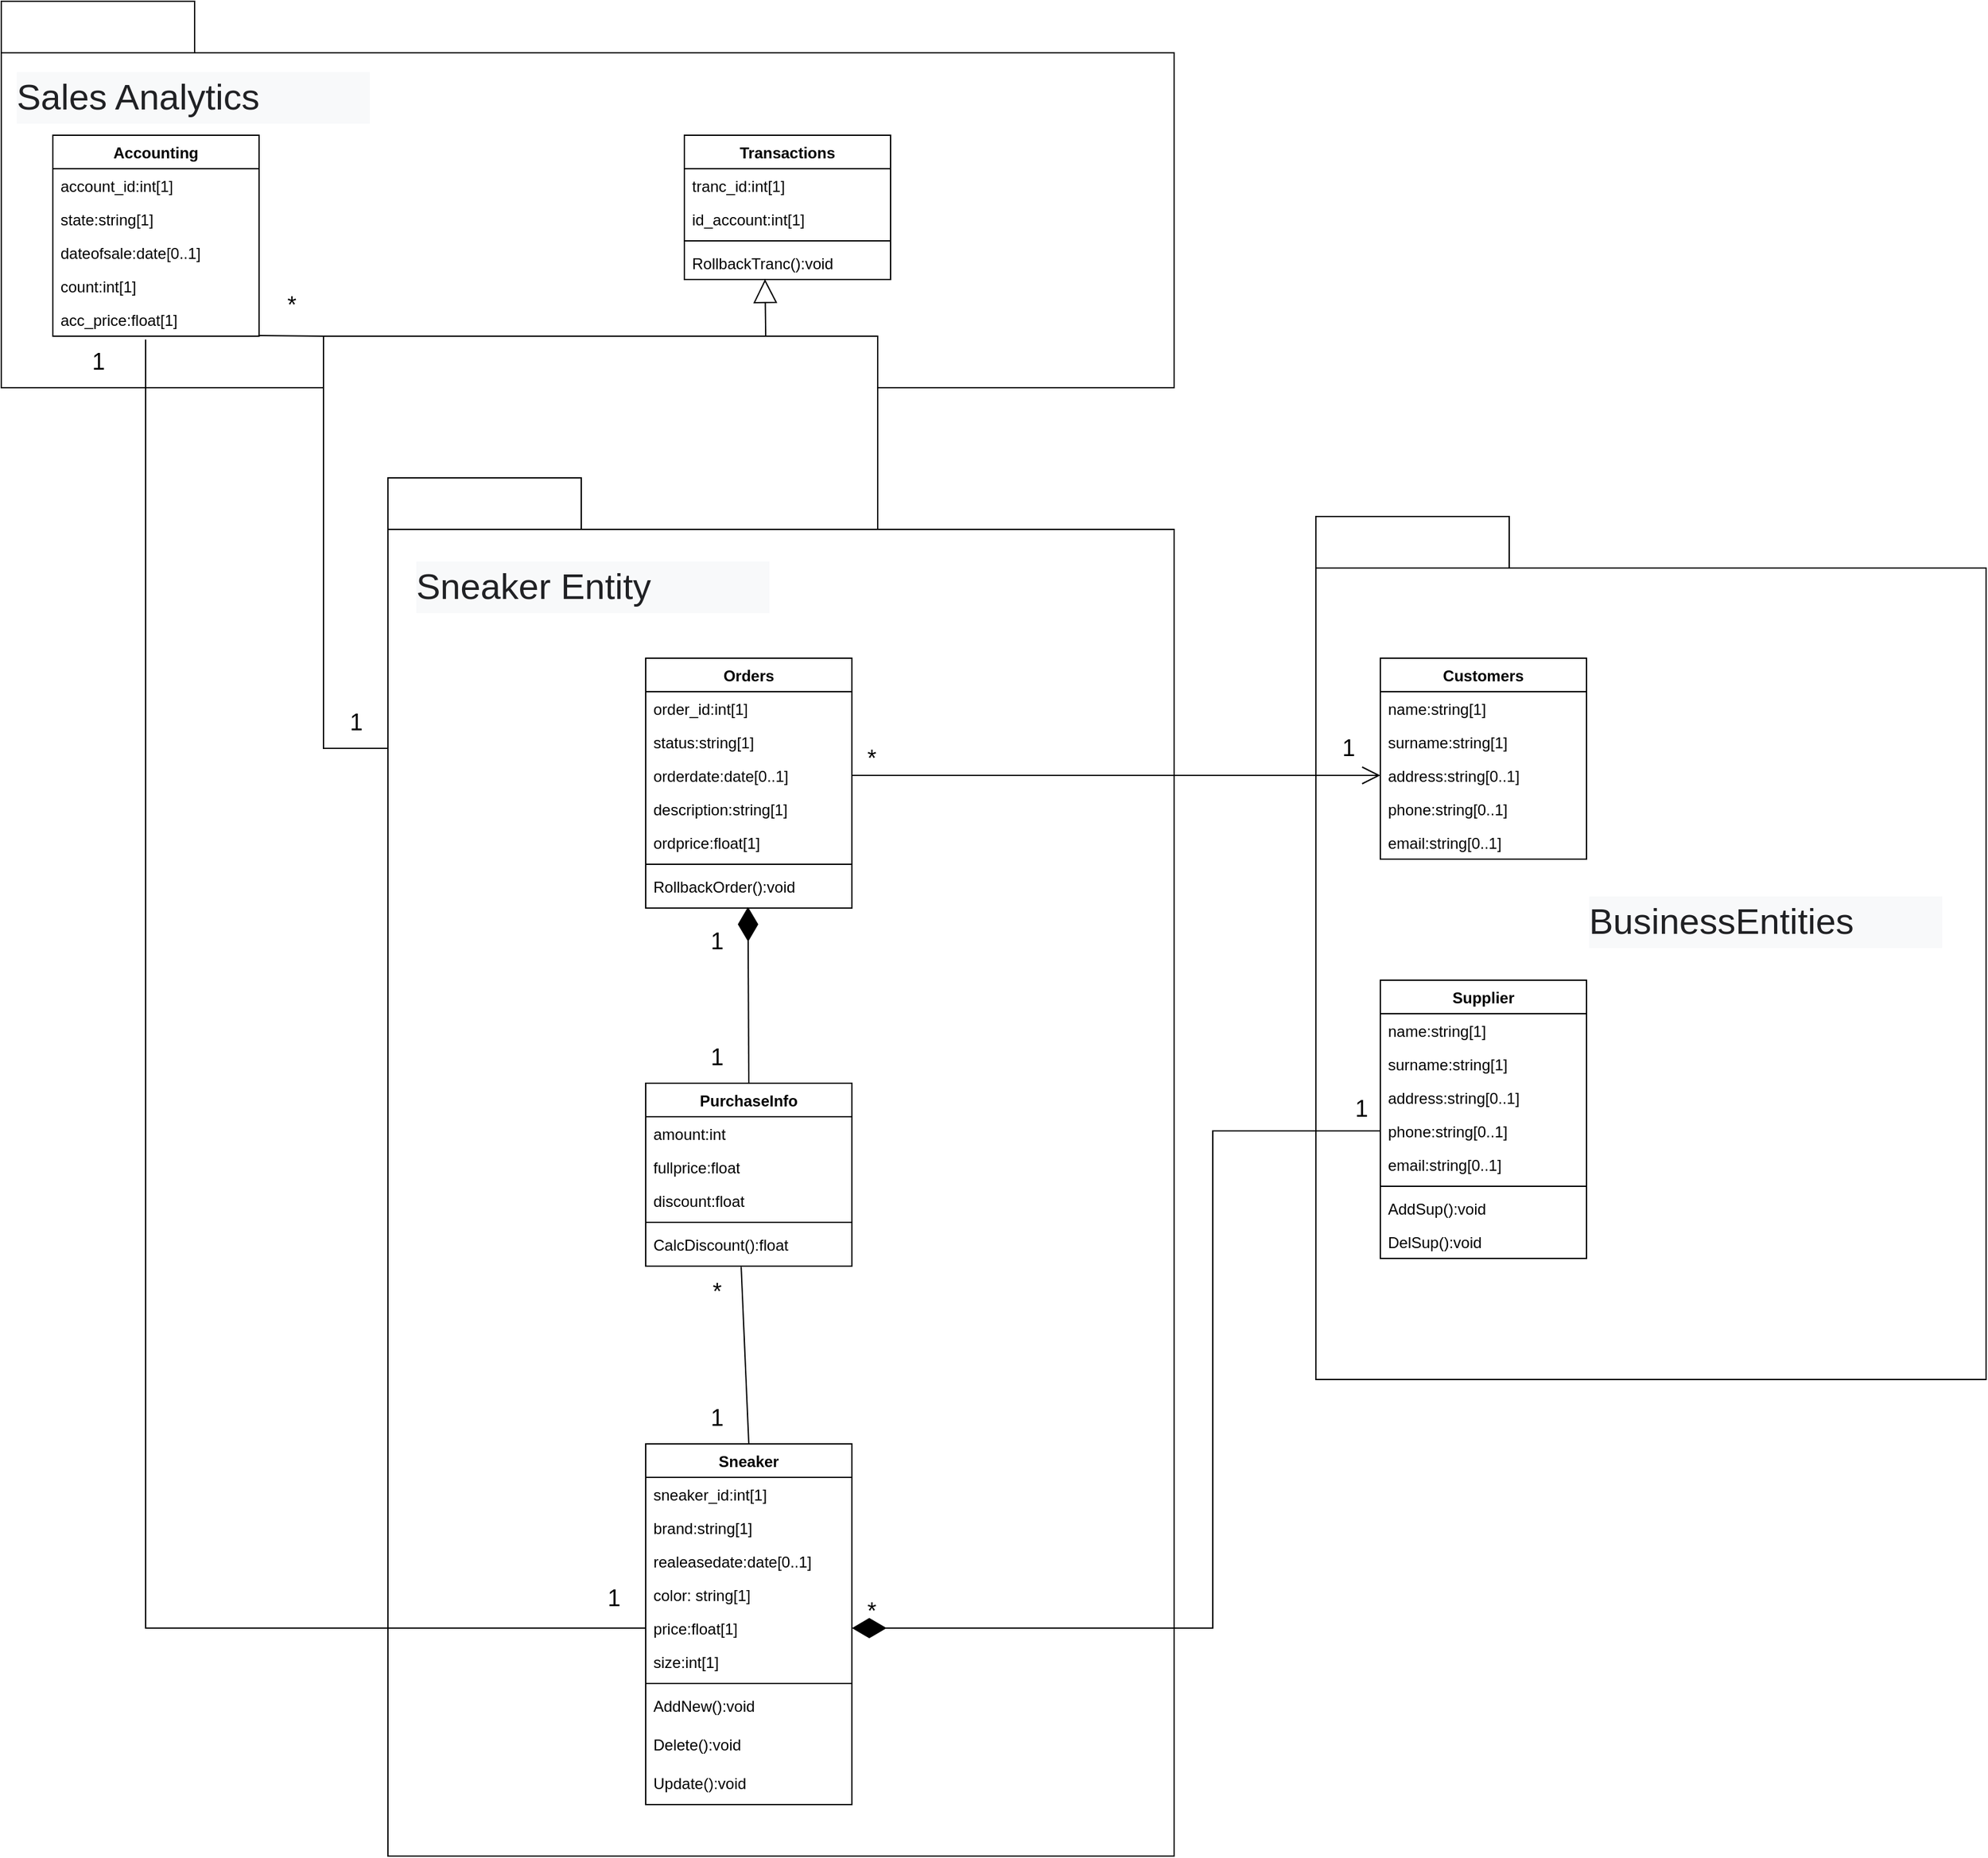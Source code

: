 <mxfile version="22.1.5" type="device">
  <diagram name="Страница — 1" id="rIN2TfvgEyiNB5lprW82">
    <mxGraphModel dx="1648" dy="1023" grid="1" gridSize="10" guides="1" tooltips="1" connect="1" arrows="1" fold="1" page="1" pageScale="1" pageWidth="827" pageHeight="1169" math="0" shadow="0">
      <root>
        <mxCell id="0" />
        <mxCell id="1" parent="0" />
        <mxCell id="utYYcCUCmwdrslkQs2RS-16" value="" style="html=1;whiteSpace=wrap;" vertex="1" parent="1">
          <mxGeometry x="-180" y="600" width="910" height="260" as="geometry" />
        </mxCell>
        <mxCell id="utYYcCUCmwdrslkQs2RS-2" value="Accounting" style="swimlane;fontStyle=1;align=center;verticalAlign=top;childLayout=stackLayout;horizontal=1;startSize=26;horizontalStack=0;resizeParent=1;resizeParentMax=0;resizeLast=0;collapsible=1;marginBottom=0;whiteSpace=wrap;html=1;" vertex="1" parent="1">
          <mxGeometry x="-140" y="664" width="160" height="156" as="geometry">
            <mxRectangle x="-120" y="640" width="110" height="30" as="alternateBounds" />
          </mxGeometry>
        </mxCell>
        <mxCell id="utYYcCUCmwdrslkQs2RS-3" value="account_id:int[1]" style="text;strokeColor=none;fillColor=none;align=left;verticalAlign=top;spacingLeft=4;spacingRight=4;overflow=hidden;rotatable=0;points=[[0,0.5],[1,0.5]];portConstraint=eastwest;whiteSpace=wrap;html=1;" vertex="1" parent="utYYcCUCmwdrslkQs2RS-2">
          <mxGeometry y="26" width="160" height="26" as="geometry" />
        </mxCell>
        <mxCell id="utYYcCUCmwdrslkQs2RS-8" value="state:string[1]" style="text;strokeColor=none;fillColor=none;align=left;verticalAlign=top;spacingLeft=4;spacingRight=4;overflow=hidden;rotatable=0;points=[[0,0.5],[1,0.5]];portConstraint=eastwest;whiteSpace=wrap;html=1;" vertex="1" parent="utYYcCUCmwdrslkQs2RS-2">
          <mxGeometry y="52" width="160" height="26" as="geometry" />
        </mxCell>
        <mxCell id="utYYcCUCmwdrslkQs2RS-5" value="dateofsale:date[0..1]" style="text;strokeColor=none;fillColor=none;align=left;verticalAlign=top;spacingLeft=4;spacingRight=4;overflow=hidden;rotatable=0;points=[[0,0.5],[1,0.5]];portConstraint=eastwest;whiteSpace=wrap;html=1;" vertex="1" parent="utYYcCUCmwdrslkQs2RS-2">
          <mxGeometry y="78" width="160" height="26" as="geometry" />
        </mxCell>
        <mxCell id="utYYcCUCmwdrslkQs2RS-13" value="count:int[1]" style="text;strokeColor=none;fillColor=none;align=left;verticalAlign=top;spacingLeft=4;spacingRight=4;overflow=hidden;rotatable=0;points=[[0,0.5],[1,0.5]];portConstraint=eastwest;whiteSpace=wrap;html=1;" vertex="1" parent="utYYcCUCmwdrslkQs2RS-2">
          <mxGeometry y="104" width="160" height="26" as="geometry" />
        </mxCell>
        <mxCell id="utYYcCUCmwdrslkQs2RS-7" value="acc_price:float[1]" style="text;strokeColor=none;fillColor=none;align=left;verticalAlign=top;spacingLeft=4;spacingRight=4;overflow=hidden;rotatable=0;points=[[0,0.5],[1,0.5]];portConstraint=eastwest;whiteSpace=wrap;html=1;" vertex="1" parent="utYYcCUCmwdrslkQs2RS-2">
          <mxGeometry y="130" width="160" height="26" as="geometry" />
        </mxCell>
        <mxCell id="utYYcCUCmwdrslkQs2RS-9" value="Transactions" style="swimlane;fontStyle=1;align=center;verticalAlign=top;childLayout=stackLayout;horizontal=1;startSize=26;horizontalStack=0;resizeParent=1;resizeParentMax=0;resizeLast=0;collapsible=1;marginBottom=0;whiteSpace=wrap;html=1;" vertex="1" parent="1">
          <mxGeometry x="350" y="664" width="160" height="112" as="geometry" />
        </mxCell>
        <mxCell id="utYYcCUCmwdrslkQs2RS-10" value="tranc_id:int[1]" style="text;strokeColor=none;fillColor=none;align=left;verticalAlign=top;spacingLeft=4;spacingRight=4;overflow=hidden;rotatable=0;points=[[0,0.5],[1,0.5]];portConstraint=eastwest;whiteSpace=wrap;html=1;" vertex="1" parent="utYYcCUCmwdrslkQs2RS-9">
          <mxGeometry y="26" width="160" height="26" as="geometry" />
        </mxCell>
        <mxCell id="utYYcCUCmwdrslkQs2RS-12" value="id_account:int[1]" style="text;strokeColor=none;fillColor=none;align=left;verticalAlign=top;spacingLeft=4;spacingRight=4;overflow=hidden;rotatable=0;points=[[0,0.5],[1,0.5]];portConstraint=eastwest;whiteSpace=wrap;html=1;" vertex="1" parent="utYYcCUCmwdrslkQs2RS-9">
          <mxGeometry y="52" width="160" height="26" as="geometry" />
        </mxCell>
        <mxCell id="utYYcCUCmwdrslkQs2RS-40" value="" style="line;strokeWidth=1;fillColor=none;align=left;verticalAlign=middle;spacingTop=-1;spacingLeft=3;spacingRight=3;rotatable=0;labelPosition=right;points=[];portConstraint=eastwest;strokeColor=inherit;" vertex="1" parent="utYYcCUCmwdrslkQs2RS-9">
          <mxGeometry y="78" width="160" height="8" as="geometry" />
        </mxCell>
        <mxCell id="utYYcCUCmwdrslkQs2RS-41" value="RollbackTranc():void" style="text;strokeColor=none;fillColor=none;align=left;verticalAlign=top;spacingLeft=4;spacingRight=4;overflow=hidden;rotatable=0;points=[[0,0.5],[1,0.5]];portConstraint=eastwest;whiteSpace=wrap;html=1;" vertex="1" parent="utYYcCUCmwdrslkQs2RS-9">
          <mxGeometry y="86" width="160" height="26" as="geometry" />
        </mxCell>
        <mxCell id="utYYcCUCmwdrslkQs2RS-20" value="&lt;pre class=&quot;tw-data-text tw-text-large tw-ta&quot; data-placeholder=&quot;Перевод&quot; id=&quot;tw-target-text&quot; data-ved=&quot;2ahUKEwiorrGtufGCAxWphf0HHfz8BxYQ3ewLegQIBRAQ&quot; dir=&quot;ltr&quot; style=&quot;unicode-bidi: isolate; font-size: 28px; line-height: 36px; background-color: rgb(248, 249, 250); border: none; padding: 2px 0.14em 2px 0px; position: relative; margin: -2px 0px; resize: none; font-family: inherit; overflow: hidden; text-align: left; width: 270px; overflow-wrap: break-word; color: rgb(32, 33, 36); font-style: normal; font-variant-ligatures: normal; font-variant-caps: normal; font-weight: 400; letter-spacing: normal; orphans: 2; text-indent: 0px; text-transform: none; widows: 2; word-spacing: 0px; -webkit-text-stroke-width: 0px; text-decoration-thickness: initial; text-decoration-style: initial; text-decoration-color: initial;&quot;&gt;&lt;span class=&quot;Y2IQFc&quot; lang=&quot;en&quot;&gt;Sales Analytics&lt;/span&gt;&lt;/pre&gt;" style="text;whiteSpace=wrap;html=1;" vertex="1" parent="1">
          <mxGeometry x="-170" y="610" width="260" height="40" as="geometry" />
        </mxCell>
        <mxCell id="utYYcCUCmwdrslkQs2RS-17" value="" style="html=1;whiteSpace=wrap;" vertex="1" parent="1">
          <mxGeometry x="-180" y="560" width="150" height="40" as="geometry" />
        </mxCell>
        <mxCell id="utYYcCUCmwdrslkQs2RS-67" value="" style="html=1;whiteSpace=wrap;" vertex="1" parent="1">
          <mxGeometry x="840" y="1000" width="520" height="630" as="geometry" />
        </mxCell>
        <mxCell id="utYYcCUCmwdrslkQs2RS-68" value="" style="html=1;whiteSpace=wrap;" vertex="1" parent="1">
          <mxGeometry x="840" y="960" width="150" height="40" as="geometry" />
        </mxCell>
        <mxCell id="utYYcCUCmwdrslkQs2RS-69" value="Customers" style="swimlane;fontStyle=1;align=center;verticalAlign=top;childLayout=stackLayout;horizontal=1;startSize=26;horizontalStack=0;resizeParent=1;resizeParentMax=0;resizeLast=0;collapsible=1;marginBottom=0;whiteSpace=wrap;html=1;" vertex="1" parent="1">
          <mxGeometry x="890" y="1070" width="160" height="156" as="geometry" />
        </mxCell>
        <mxCell id="utYYcCUCmwdrslkQs2RS-70" value="name:string[1]" style="text;strokeColor=none;fillColor=none;align=left;verticalAlign=top;spacingLeft=4;spacingRight=4;overflow=hidden;rotatable=0;points=[[0,0.5],[1,0.5]];portConstraint=eastwest;whiteSpace=wrap;html=1;" vertex="1" parent="utYYcCUCmwdrslkQs2RS-69">
          <mxGeometry y="26" width="160" height="26" as="geometry" />
        </mxCell>
        <mxCell id="utYYcCUCmwdrslkQs2RS-77" value="surname:string[1]" style="text;strokeColor=none;fillColor=none;align=left;verticalAlign=top;spacingLeft=4;spacingRight=4;overflow=hidden;rotatable=0;points=[[0,0.5],[1,0.5]];portConstraint=eastwest;whiteSpace=wrap;html=1;" vertex="1" parent="utYYcCUCmwdrslkQs2RS-69">
          <mxGeometry y="52" width="160" height="26" as="geometry" />
        </mxCell>
        <mxCell id="utYYcCUCmwdrslkQs2RS-72" value="address:string[0..1]" style="text;strokeColor=none;fillColor=none;align=left;verticalAlign=top;spacingLeft=4;spacingRight=4;overflow=hidden;rotatable=0;points=[[0,0.5],[1,0.5]];portConstraint=eastwest;whiteSpace=wrap;html=1;" vertex="1" parent="utYYcCUCmwdrslkQs2RS-69">
          <mxGeometry y="78" width="160" height="26" as="geometry" />
        </mxCell>
        <mxCell id="utYYcCUCmwdrslkQs2RS-78" value="phone:string[0..1]" style="text;strokeColor=none;fillColor=none;align=left;verticalAlign=top;spacingLeft=4;spacingRight=4;overflow=hidden;rotatable=0;points=[[0,0.5],[1,0.5]];portConstraint=eastwest;whiteSpace=wrap;html=1;" vertex="1" parent="utYYcCUCmwdrslkQs2RS-69">
          <mxGeometry y="104" width="160" height="26" as="geometry" />
        </mxCell>
        <mxCell id="utYYcCUCmwdrslkQs2RS-79" value="email:string[0..1]" style="text;strokeColor=none;fillColor=none;align=left;verticalAlign=top;spacingLeft=4;spacingRight=4;overflow=hidden;rotatable=0;points=[[0,0.5],[1,0.5]];portConstraint=eastwest;whiteSpace=wrap;html=1;" vertex="1" parent="utYYcCUCmwdrslkQs2RS-69">
          <mxGeometry y="130" width="160" height="26" as="geometry" />
        </mxCell>
        <mxCell id="utYYcCUCmwdrslkQs2RS-80" value="Supplier" style="swimlane;fontStyle=1;align=center;verticalAlign=top;childLayout=stackLayout;horizontal=1;startSize=26;horizontalStack=0;resizeParent=1;resizeParentMax=0;resizeLast=0;collapsible=1;marginBottom=0;whiteSpace=wrap;html=1;" vertex="1" parent="1">
          <mxGeometry x="890" y="1320" width="160" height="216" as="geometry" />
        </mxCell>
        <mxCell id="utYYcCUCmwdrslkQs2RS-81" value="name:string[1]" style="text;strokeColor=none;fillColor=none;align=left;verticalAlign=top;spacingLeft=4;spacingRight=4;overflow=hidden;rotatable=0;points=[[0,0.5],[1,0.5]];portConstraint=eastwest;whiteSpace=wrap;html=1;" vertex="1" parent="utYYcCUCmwdrslkQs2RS-80">
          <mxGeometry y="26" width="160" height="26" as="geometry" />
        </mxCell>
        <mxCell id="utYYcCUCmwdrslkQs2RS-82" value="surname:string[1]" style="text;strokeColor=none;fillColor=none;align=left;verticalAlign=top;spacingLeft=4;spacingRight=4;overflow=hidden;rotatable=0;points=[[0,0.5],[1,0.5]];portConstraint=eastwest;whiteSpace=wrap;html=1;" vertex="1" parent="utYYcCUCmwdrslkQs2RS-80">
          <mxGeometry y="52" width="160" height="26" as="geometry" />
        </mxCell>
        <mxCell id="utYYcCUCmwdrslkQs2RS-83" value="address:string[0..1]" style="text;strokeColor=none;fillColor=none;align=left;verticalAlign=top;spacingLeft=4;spacingRight=4;overflow=hidden;rotatable=0;points=[[0,0.5],[1,0.5]];portConstraint=eastwest;whiteSpace=wrap;html=1;" vertex="1" parent="utYYcCUCmwdrslkQs2RS-80">
          <mxGeometry y="78" width="160" height="26" as="geometry" />
        </mxCell>
        <mxCell id="utYYcCUCmwdrslkQs2RS-84" value="phone:string[0..1]" style="text;strokeColor=none;fillColor=none;align=left;verticalAlign=top;spacingLeft=4;spacingRight=4;overflow=hidden;rotatable=0;points=[[0,0.5],[1,0.5]];portConstraint=eastwest;whiteSpace=wrap;html=1;" vertex="1" parent="utYYcCUCmwdrslkQs2RS-80">
          <mxGeometry y="104" width="160" height="26" as="geometry" />
        </mxCell>
        <mxCell id="utYYcCUCmwdrslkQs2RS-85" value="email:string[0..1]" style="text;strokeColor=none;fillColor=none;align=left;verticalAlign=top;spacingLeft=4;spacingRight=4;overflow=hidden;rotatable=0;points=[[0,0.5],[1,0.5]];portConstraint=eastwest;whiteSpace=wrap;html=1;" vertex="1" parent="utYYcCUCmwdrslkQs2RS-80">
          <mxGeometry y="130" width="160" height="26" as="geometry" />
        </mxCell>
        <mxCell id="utYYcCUCmwdrslkQs2RS-86" value="" style="line;strokeWidth=1;fillColor=none;align=left;verticalAlign=middle;spacingTop=-1;spacingLeft=3;spacingRight=3;rotatable=0;labelPosition=right;points=[];portConstraint=eastwest;strokeColor=inherit;" vertex="1" parent="utYYcCUCmwdrslkQs2RS-80">
          <mxGeometry y="156" width="160" height="8" as="geometry" />
        </mxCell>
        <mxCell id="utYYcCUCmwdrslkQs2RS-87" value="AddSup():void" style="text;strokeColor=none;fillColor=none;align=left;verticalAlign=top;spacingLeft=4;spacingRight=4;overflow=hidden;rotatable=0;points=[[0,0.5],[1,0.5]];portConstraint=eastwest;whiteSpace=wrap;html=1;" vertex="1" parent="utYYcCUCmwdrslkQs2RS-80">
          <mxGeometry y="164" width="160" height="26" as="geometry" />
        </mxCell>
        <mxCell id="utYYcCUCmwdrslkQs2RS-88" value="DelSup():void" style="text;strokeColor=none;fillColor=none;align=left;verticalAlign=top;spacingLeft=4;spacingRight=4;overflow=hidden;rotatable=0;points=[[0,0.5],[1,0.5]];portConstraint=eastwest;whiteSpace=wrap;html=1;" vertex="1" parent="utYYcCUCmwdrslkQs2RS-80">
          <mxGeometry y="190" width="160" height="26" as="geometry" />
        </mxCell>
        <mxCell id="utYYcCUCmwdrslkQs2RS-90" value="&lt;pre class=&quot;tw-data-text tw-text-large tw-ta&quot; data-placeholder=&quot;Перевод&quot; id=&quot;tw-target-text&quot; data-ved=&quot;2ahUKEwiorrGtufGCAxWphf0HHfz8BxYQ3ewLegQIBRAQ&quot; dir=&quot;ltr&quot; style=&quot;unicode-bidi: isolate; font-size: 28px; line-height: 36px; background-color: rgb(248, 249, 250); border: none; padding: 2px 0.14em 2px 0px; position: relative; margin: -2px 0px; resize: none; font-family: inherit; overflow: hidden; text-align: left; width: 270px; overflow-wrap: break-word; color: rgb(32, 33, 36); font-style: normal; font-variant-ligatures: normal; font-variant-caps: normal; font-weight: 400; letter-spacing: normal; orphans: 2; text-indent: 0px; text-transform: none; widows: 2; word-spacing: 0px; -webkit-text-stroke-width: 0px; text-decoration-thickness: initial; text-decoration-style: initial; text-decoration-color: initial;&quot;&gt;BusinessEntities&lt;br&gt;&lt;/pre&gt;" style="text;whiteSpace=wrap;html=1;" vertex="1" parent="1">
          <mxGeometry x="1050" y="1250" width="220" height="40" as="geometry" />
        </mxCell>
        <mxCell id="utYYcCUCmwdrslkQs2RS-92" value="" style="endArrow=block;endSize=16;endFill=0;html=1;rounded=0;entryX=0.391;entryY=0.99;entryDx=0;entryDy=0;entryPerimeter=0;exitX=0.798;exitY=0.005;exitDx=0;exitDy=0;exitPerimeter=0;" edge="1" parent="1" source="utYYcCUCmwdrslkQs2RS-91" target="utYYcCUCmwdrslkQs2RS-41">
          <mxGeometry width="160" relative="1" as="geometry">
            <mxPoint x="105" y="890" as="sourcePoint" />
            <mxPoint x="205" y="890" as="targetPoint" />
          </mxGeometry>
        </mxCell>
        <mxCell id="utYYcCUCmwdrslkQs2RS-91" value="" style="html=1;whiteSpace=wrap;" vertex="1" parent="1">
          <mxGeometry x="70" y="820" width="430" height="320" as="geometry" />
        </mxCell>
        <mxCell id="utYYcCUCmwdrslkQs2RS-18" value="" style="html=1;whiteSpace=wrap;" vertex="1" parent="1">
          <mxGeometry x="120" y="970" width="610" height="1030" as="geometry" />
        </mxCell>
        <mxCell id="utYYcCUCmwdrslkQs2RS-21" value="&lt;pre class=&quot;tw-data-text tw-text-large tw-ta&quot; data-placeholder=&quot;Перевод&quot; id=&quot;tw-target-text&quot; data-ved=&quot;2ahUKEwiorrGtufGCAxWphf0HHfz8BxYQ3ewLegQIBRAQ&quot; dir=&quot;ltr&quot; style=&quot;unicode-bidi: isolate; font-size: 28px; line-height: 36px; background-color: rgb(248, 249, 250); border: none; padding: 2px 0.14em 2px 0px; position: relative; margin: -2px 0px; resize: none; font-family: inherit; overflow: hidden; text-align: left; width: 270px; overflow-wrap: break-word; color: rgb(32, 33, 36); font-style: normal; font-variant-ligatures: normal; font-variant-caps: normal; font-weight: 400; letter-spacing: normal; orphans: 2; text-indent: 0px; text-transform: none; widows: 2; word-spacing: 0px; -webkit-text-stroke-width: 0px; text-decoration-thickness: initial; text-decoration-style: initial; text-decoration-color: initial;&quot;&gt;Sneaker Entity&lt;/pre&gt;" style="text;whiteSpace=wrap;html=1;" vertex="1" parent="1">
          <mxGeometry x="140" y="990" width="260" height="40" as="geometry" />
        </mxCell>
        <mxCell id="utYYcCUCmwdrslkQs2RS-22" value="Orders" style="swimlane;fontStyle=1;align=center;verticalAlign=top;childLayout=stackLayout;horizontal=1;startSize=26;horizontalStack=0;resizeParent=1;resizeParentMax=0;resizeLast=0;collapsible=1;marginBottom=0;whiteSpace=wrap;html=1;" vertex="1" parent="1">
          <mxGeometry x="320" y="1070" width="160" height="194" as="geometry">
            <mxRectangle x="-120" y="640" width="110" height="30" as="alternateBounds" />
          </mxGeometry>
        </mxCell>
        <mxCell id="utYYcCUCmwdrslkQs2RS-23" value="order_id:int[1]" style="text;strokeColor=none;fillColor=none;align=left;verticalAlign=top;spacingLeft=4;spacingRight=4;overflow=hidden;rotatable=0;points=[[0,0.5],[1,0.5]];portConstraint=eastwest;whiteSpace=wrap;html=1;" vertex="1" parent="utYYcCUCmwdrslkQs2RS-22">
          <mxGeometry y="26" width="160" height="26" as="geometry" />
        </mxCell>
        <mxCell id="utYYcCUCmwdrslkQs2RS-24" value="status:string[1]" style="text;strokeColor=none;fillColor=none;align=left;verticalAlign=top;spacingLeft=4;spacingRight=4;overflow=hidden;rotatable=0;points=[[0,0.5],[1,0.5]];portConstraint=eastwest;whiteSpace=wrap;html=1;" vertex="1" parent="utYYcCUCmwdrslkQs2RS-22">
          <mxGeometry y="52" width="160" height="26" as="geometry" />
        </mxCell>
        <mxCell id="utYYcCUCmwdrslkQs2RS-25" value="orderdate:date[0..1]" style="text;strokeColor=none;fillColor=none;align=left;verticalAlign=top;spacingLeft=4;spacingRight=4;overflow=hidden;rotatable=0;points=[[0,0.5],[1,0.5]];portConstraint=eastwest;whiteSpace=wrap;html=1;" vertex="1" parent="utYYcCUCmwdrslkQs2RS-22">
          <mxGeometry y="78" width="160" height="26" as="geometry" />
        </mxCell>
        <mxCell id="utYYcCUCmwdrslkQs2RS-26" value="description:string[1]" style="text;strokeColor=none;fillColor=none;align=left;verticalAlign=top;spacingLeft=4;spacingRight=4;overflow=hidden;rotatable=0;points=[[0,0.5],[1,0.5]];portConstraint=eastwest;whiteSpace=wrap;html=1;" vertex="1" parent="utYYcCUCmwdrslkQs2RS-22">
          <mxGeometry y="104" width="160" height="26" as="geometry" />
        </mxCell>
        <mxCell id="utYYcCUCmwdrslkQs2RS-27" value="ordprice:float[1]" style="text;strokeColor=none;fillColor=none;align=left;verticalAlign=top;spacingLeft=4;spacingRight=4;overflow=hidden;rotatable=0;points=[[0,0.5],[1,0.5]];portConstraint=eastwest;whiteSpace=wrap;html=1;" vertex="1" parent="utYYcCUCmwdrslkQs2RS-22">
          <mxGeometry y="130" width="160" height="26" as="geometry" />
        </mxCell>
        <mxCell id="utYYcCUCmwdrslkQs2RS-37" value="" style="line;strokeWidth=1;fillColor=none;align=left;verticalAlign=middle;spacingTop=-1;spacingLeft=3;spacingRight=3;rotatable=0;labelPosition=right;points=[];portConstraint=eastwest;strokeColor=inherit;" vertex="1" parent="utYYcCUCmwdrslkQs2RS-22">
          <mxGeometry y="156" width="160" height="8" as="geometry" />
        </mxCell>
        <mxCell id="utYYcCUCmwdrslkQs2RS-38" value="RollbackOrder():void" style="text;strokeColor=none;fillColor=none;align=left;verticalAlign=top;spacingLeft=4;spacingRight=4;overflow=hidden;rotatable=0;points=[[0,0.5],[1,0.5]];portConstraint=eastwest;whiteSpace=wrap;html=1;" vertex="1" parent="utYYcCUCmwdrslkQs2RS-22">
          <mxGeometry y="164" width="160" height="30" as="geometry" />
        </mxCell>
        <mxCell id="utYYcCUCmwdrslkQs2RS-42" value="Sneaker" style="swimlane;fontStyle=1;align=center;verticalAlign=top;childLayout=stackLayout;horizontal=1;startSize=26;horizontalStack=0;resizeParent=1;resizeParentMax=0;resizeLast=0;collapsible=1;marginBottom=0;whiteSpace=wrap;html=1;" vertex="1" parent="1">
          <mxGeometry x="320" y="1680" width="160" height="280" as="geometry">
            <mxRectangle x="-120" y="640" width="110" height="30" as="alternateBounds" />
          </mxGeometry>
        </mxCell>
        <mxCell id="utYYcCUCmwdrslkQs2RS-43" value="sneaker_id:int[1]" style="text;strokeColor=none;fillColor=none;align=left;verticalAlign=top;spacingLeft=4;spacingRight=4;overflow=hidden;rotatable=0;points=[[0,0.5],[1,0.5]];portConstraint=eastwest;whiteSpace=wrap;html=1;" vertex="1" parent="utYYcCUCmwdrslkQs2RS-42">
          <mxGeometry y="26" width="160" height="26" as="geometry" />
        </mxCell>
        <mxCell id="utYYcCUCmwdrslkQs2RS-44" value="brand:string[1]" style="text;strokeColor=none;fillColor=none;align=left;verticalAlign=top;spacingLeft=4;spacingRight=4;overflow=hidden;rotatable=0;points=[[0,0.5],[1,0.5]];portConstraint=eastwest;whiteSpace=wrap;html=1;" vertex="1" parent="utYYcCUCmwdrslkQs2RS-42">
          <mxGeometry y="52" width="160" height="26" as="geometry" />
        </mxCell>
        <mxCell id="utYYcCUCmwdrslkQs2RS-45" value="realeasedate:date[0..1]" style="text;strokeColor=none;fillColor=none;align=left;verticalAlign=top;spacingLeft=4;spacingRight=4;overflow=hidden;rotatable=0;points=[[0,0.5],[1,0.5]];portConstraint=eastwest;whiteSpace=wrap;html=1;" vertex="1" parent="utYYcCUCmwdrslkQs2RS-42">
          <mxGeometry y="78" width="160" height="26" as="geometry" />
        </mxCell>
        <mxCell id="utYYcCUCmwdrslkQs2RS-46" value="color: string[1]" style="text;strokeColor=none;fillColor=none;align=left;verticalAlign=top;spacingLeft=4;spacingRight=4;overflow=hidden;rotatable=0;points=[[0,0.5],[1,0.5]];portConstraint=eastwest;whiteSpace=wrap;html=1;" vertex="1" parent="utYYcCUCmwdrslkQs2RS-42">
          <mxGeometry y="104" width="160" height="26" as="geometry" />
        </mxCell>
        <mxCell id="utYYcCUCmwdrslkQs2RS-47" value="price:float[1]" style="text;strokeColor=none;fillColor=none;align=left;verticalAlign=top;spacingLeft=4;spacingRight=4;overflow=hidden;rotatable=0;points=[[0,0.5],[1,0.5]];portConstraint=eastwest;whiteSpace=wrap;html=1;" vertex="1" parent="utYYcCUCmwdrslkQs2RS-42">
          <mxGeometry y="130" width="160" height="26" as="geometry" />
        </mxCell>
        <mxCell id="utYYcCUCmwdrslkQs2RS-54" value="size:int[1]" style="text;strokeColor=none;fillColor=none;align=left;verticalAlign=top;spacingLeft=4;spacingRight=4;overflow=hidden;rotatable=0;points=[[0,0.5],[1,0.5]];portConstraint=eastwest;whiteSpace=wrap;html=1;" vertex="1" parent="utYYcCUCmwdrslkQs2RS-42">
          <mxGeometry y="156" width="160" height="26" as="geometry" />
        </mxCell>
        <mxCell id="utYYcCUCmwdrslkQs2RS-48" value="" style="line;strokeWidth=1;fillColor=none;align=left;verticalAlign=middle;spacingTop=-1;spacingLeft=3;spacingRight=3;rotatable=0;labelPosition=right;points=[];portConstraint=eastwest;strokeColor=inherit;" vertex="1" parent="utYYcCUCmwdrslkQs2RS-42">
          <mxGeometry y="182" width="160" height="8" as="geometry" />
        </mxCell>
        <mxCell id="utYYcCUCmwdrslkQs2RS-49" value="AddNew():void" style="text;strokeColor=none;fillColor=none;align=left;verticalAlign=top;spacingLeft=4;spacingRight=4;overflow=hidden;rotatable=0;points=[[0,0.5],[1,0.5]];portConstraint=eastwest;whiteSpace=wrap;html=1;" vertex="1" parent="utYYcCUCmwdrslkQs2RS-42">
          <mxGeometry y="190" width="160" height="30" as="geometry" />
        </mxCell>
        <mxCell id="utYYcCUCmwdrslkQs2RS-50" value="Delete():void" style="text;strokeColor=none;fillColor=none;align=left;verticalAlign=top;spacingLeft=4;spacingRight=4;overflow=hidden;rotatable=0;points=[[0,0.5],[1,0.5]];portConstraint=eastwest;whiteSpace=wrap;html=1;" vertex="1" parent="utYYcCUCmwdrslkQs2RS-42">
          <mxGeometry y="220" width="160" height="30" as="geometry" />
        </mxCell>
        <mxCell id="utYYcCUCmwdrslkQs2RS-51" value="Update():void" style="text;strokeColor=none;fillColor=none;align=left;verticalAlign=top;spacingLeft=4;spacingRight=4;overflow=hidden;rotatable=0;points=[[0,0.5],[1,0.5]];portConstraint=eastwest;whiteSpace=wrap;html=1;" vertex="1" parent="utYYcCUCmwdrslkQs2RS-42">
          <mxGeometry y="250" width="160" height="30" as="geometry" />
        </mxCell>
        <mxCell id="utYYcCUCmwdrslkQs2RS-55" value="PurchaseInfo" style="swimlane;fontStyle=1;align=center;verticalAlign=top;childLayout=stackLayout;horizontal=1;startSize=26;horizontalStack=0;resizeParent=1;resizeParentMax=0;resizeLast=0;collapsible=1;marginBottom=0;whiteSpace=wrap;html=1;" vertex="1" parent="1">
          <mxGeometry x="320" y="1400" width="160" height="142" as="geometry">
            <mxRectangle x="-120" y="640" width="110" height="30" as="alternateBounds" />
          </mxGeometry>
        </mxCell>
        <mxCell id="utYYcCUCmwdrslkQs2RS-56" value="amount:int" style="text;strokeColor=none;fillColor=none;align=left;verticalAlign=top;spacingLeft=4;spacingRight=4;overflow=hidden;rotatable=0;points=[[0,0.5],[1,0.5]];portConstraint=eastwest;whiteSpace=wrap;html=1;" vertex="1" parent="utYYcCUCmwdrslkQs2RS-55">
          <mxGeometry y="26" width="160" height="26" as="geometry" />
        </mxCell>
        <mxCell id="utYYcCUCmwdrslkQs2RS-57" value="fullprice:float" style="text;strokeColor=none;fillColor=none;align=left;verticalAlign=top;spacingLeft=4;spacingRight=4;overflow=hidden;rotatable=0;points=[[0,0.5],[1,0.5]];portConstraint=eastwest;whiteSpace=wrap;html=1;" vertex="1" parent="utYYcCUCmwdrslkQs2RS-55">
          <mxGeometry y="52" width="160" height="26" as="geometry" />
        </mxCell>
        <mxCell id="utYYcCUCmwdrslkQs2RS-66" value="discount:float" style="text;strokeColor=none;fillColor=none;align=left;verticalAlign=top;spacingLeft=4;spacingRight=4;overflow=hidden;rotatable=0;points=[[0,0.5],[1,0.5]];portConstraint=eastwest;whiteSpace=wrap;html=1;" vertex="1" parent="utYYcCUCmwdrslkQs2RS-55">
          <mxGeometry y="78" width="160" height="26" as="geometry" />
        </mxCell>
        <mxCell id="utYYcCUCmwdrslkQs2RS-62" value="" style="line;strokeWidth=1;fillColor=none;align=left;verticalAlign=middle;spacingTop=-1;spacingLeft=3;spacingRight=3;rotatable=0;labelPosition=right;points=[];portConstraint=eastwest;strokeColor=inherit;" vertex="1" parent="utYYcCUCmwdrslkQs2RS-55">
          <mxGeometry y="104" width="160" height="8" as="geometry" />
        </mxCell>
        <mxCell id="utYYcCUCmwdrslkQs2RS-65" value="CalcDiscount():float" style="text;strokeColor=none;fillColor=none;align=left;verticalAlign=top;spacingLeft=4;spacingRight=4;overflow=hidden;rotatable=0;points=[[0,0.5],[1,0.5]];portConstraint=eastwest;whiteSpace=wrap;html=1;" vertex="1" parent="utYYcCUCmwdrslkQs2RS-55">
          <mxGeometry y="112" width="160" height="30" as="geometry" />
        </mxCell>
        <mxCell id="utYYcCUCmwdrslkQs2RS-19" value="" style="html=1;whiteSpace=wrap;" vertex="1" parent="1">
          <mxGeometry x="120" y="930" width="150" height="40" as="geometry" />
        </mxCell>
        <mxCell id="utYYcCUCmwdrslkQs2RS-94" value="" style="endArrow=diamondThin;endFill=1;endSize=24;html=1;rounded=0;exitX=0.5;exitY=0;exitDx=0;exitDy=0;entryX=0.496;entryY=0.972;entryDx=0;entryDy=0;entryPerimeter=0;" edge="1" parent="1" source="utYYcCUCmwdrslkQs2RS-55" target="utYYcCUCmwdrslkQs2RS-38">
          <mxGeometry width="160" relative="1" as="geometry">
            <mxPoint x="640" y="760" as="sourcePoint" />
            <mxPoint x="680" y="660" as="targetPoint" />
          </mxGeometry>
        </mxCell>
        <mxCell id="utYYcCUCmwdrslkQs2RS-95" value="&lt;font style=&quot;font-size: 18px;&quot;&gt;1&lt;/font&gt;" style="text;html=1;align=center;verticalAlign=middle;resizable=0;points=[];autosize=1;strokeColor=none;fillColor=none;" vertex="1" parent="1">
          <mxGeometry x="80" y="1100" width="30" height="40" as="geometry" />
        </mxCell>
        <mxCell id="utYYcCUCmwdrslkQs2RS-97" value="" style="endArrow=none;html=1;rounded=0;exitX=0.996;exitY=0.98;exitDx=0;exitDy=0;exitPerimeter=0;entryX=0;entryY=0;entryDx=0;entryDy=0;" edge="1" parent="1" source="utYYcCUCmwdrslkQs2RS-7" target="utYYcCUCmwdrslkQs2RS-91">
          <mxGeometry width="50" height="50" relative="1" as="geometry">
            <mxPoint x="680" y="830" as="sourcePoint" />
            <mxPoint x="730" y="780" as="targetPoint" />
          </mxGeometry>
        </mxCell>
        <mxCell id="utYYcCUCmwdrslkQs2RS-98" value="" style="endArrow=none;html=1;rounded=0;entryX=0.45;entryY=1.101;entryDx=0;entryDy=0;entryPerimeter=0;exitX=0;exitY=0.5;exitDx=0;exitDy=0;edgeStyle=elbowEdgeStyle;elbow=vertical;" edge="1" parent="1" source="utYYcCUCmwdrslkQs2RS-47" target="utYYcCUCmwdrslkQs2RS-7">
          <mxGeometry width="50" height="50" relative="1" as="geometry">
            <mxPoint x="-50" y="1680" as="sourcePoint" />
            <mxPoint x="730" y="780" as="targetPoint" />
            <Array as="points">
              <mxPoint x="130" y="1823" />
            </Array>
          </mxGeometry>
        </mxCell>
        <mxCell id="utYYcCUCmwdrslkQs2RS-99" value="&lt;font style=&quot;font-size: 18px;&quot;&gt;1&lt;/font&gt;" style="text;html=1;align=center;verticalAlign=middle;resizable=0;points=[];autosize=1;strokeColor=none;fillColor=none;" vertex="1" parent="1">
          <mxGeometry x="-120" y="820" width="30" height="40" as="geometry" />
        </mxCell>
        <mxCell id="utYYcCUCmwdrslkQs2RS-100" value="&lt;font style=&quot;font-size: 18px;&quot;&gt;1&lt;/font&gt;" style="text;html=1;align=center;verticalAlign=middle;resizable=0;points=[];autosize=1;strokeColor=none;fillColor=none;" vertex="1" parent="1">
          <mxGeometry x="360" y="1270" width="30" height="40" as="geometry" />
        </mxCell>
        <mxCell id="utYYcCUCmwdrslkQs2RS-101" value="&lt;font style=&quot;font-size: 18px;&quot;&gt;1&lt;/font&gt;" style="text;html=1;align=center;verticalAlign=middle;resizable=0;points=[];autosize=1;strokeColor=none;fillColor=none;" vertex="1" parent="1">
          <mxGeometry x="360" y="1360" width="30" height="40" as="geometry" />
        </mxCell>
        <mxCell id="utYYcCUCmwdrslkQs2RS-102" value="" style="endArrow=none;html=1;rounded=0;entryX=0.463;entryY=1.021;entryDx=0;entryDy=0;entryPerimeter=0;exitX=0.5;exitY=0;exitDx=0;exitDy=0;" edge="1" parent="1" source="utYYcCUCmwdrslkQs2RS-42" target="utYYcCUCmwdrslkQs2RS-65">
          <mxGeometry width="50" height="50" relative="1" as="geometry">
            <mxPoint x="760" y="760" as="sourcePoint" />
            <mxPoint x="790" y="680" as="targetPoint" />
          </mxGeometry>
        </mxCell>
        <mxCell id="utYYcCUCmwdrslkQs2RS-103" value="&lt;font style=&quot;font-size: 18px;&quot;&gt;1&lt;/font&gt;" style="text;html=1;align=center;verticalAlign=middle;resizable=0;points=[];autosize=1;strokeColor=none;fillColor=none;" vertex="1" parent="1">
          <mxGeometry x="360" y="1640" width="30" height="40" as="geometry" />
        </mxCell>
        <mxCell id="utYYcCUCmwdrslkQs2RS-104" value="&lt;font style=&quot;font-size: 18px;&quot;&gt;*&lt;/font&gt;" style="text;html=1;align=center;verticalAlign=middle;resizable=0;points=[];autosize=1;strokeColor=none;fillColor=none;" vertex="1" parent="1">
          <mxGeometry x="360" y="1542" width="30" height="40" as="geometry" />
        </mxCell>
        <mxCell id="utYYcCUCmwdrslkQs2RS-106" value="" style="endArrow=diamondThin;endFill=1;endSize=24;html=1;rounded=0;edgeStyle=elbowEdgeStyle;entryX=1;entryY=0.5;entryDx=0;entryDy=0;exitX=0;exitY=0.5;exitDx=0;exitDy=0;" edge="1" parent="1" source="utYYcCUCmwdrslkQs2RS-84" target="utYYcCUCmwdrslkQs2RS-47">
          <mxGeometry width="160" relative="1" as="geometry">
            <mxPoint x="800" y="1440" as="sourcePoint" />
            <mxPoint x="510" y="1840" as="targetPoint" />
            <Array as="points">
              <mxPoint x="760" y="1640" />
            </Array>
          </mxGeometry>
        </mxCell>
        <mxCell id="utYYcCUCmwdrslkQs2RS-107" value="&lt;font style=&quot;font-size: 18px;&quot;&gt;*&lt;/font&gt;" style="text;html=1;align=center;verticalAlign=middle;resizable=0;points=[];autosize=1;strokeColor=none;fillColor=none;" vertex="1" parent="1">
          <mxGeometry x="480" y="1790" width="30" height="40" as="geometry" />
        </mxCell>
        <mxCell id="utYYcCUCmwdrslkQs2RS-108" value="&lt;font style=&quot;font-size: 18px;&quot;&gt;1&lt;/font&gt;" style="text;html=1;align=center;verticalAlign=middle;resizable=0;points=[];autosize=1;strokeColor=none;fillColor=none;" vertex="1" parent="1">
          <mxGeometry x="860" y="1400" width="30" height="40" as="geometry" />
        </mxCell>
        <mxCell id="utYYcCUCmwdrslkQs2RS-109" value="&lt;font style=&quot;font-size: 18px;&quot;&gt;*&lt;/font&gt;" style="text;html=1;align=center;verticalAlign=middle;resizable=0;points=[];autosize=1;strokeColor=none;fillColor=none;" vertex="1" parent="1">
          <mxGeometry x="30" y="776" width="30" height="40" as="geometry" />
        </mxCell>
        <mxCell id="utYYcCUCmwdrslkQs2RS-110" value="" style="endArrow=open;endFill=1;endSize=12;html=1;rounded=0;exitX=1;exitY=0.5;exitDx=0;exitDy=0;entryX=0;entryY=0.5;entryDx=0;entryDy=0;" edge="1" parent="1" source="utYYcCUCmwdrslkQs2RS-25" target="utYYcCUCmwdrslkQs2RS-72">
          <mxGeometry width="160" relative="1" as="geometry">
            <mxPoint x="560" y="1170" as="sourcePoint" />
            <mxPoint x="720" y="1170" as="targetPoint" />
          </mxGeometry>
        </mxCell>
        <mxCell id="utYYcCUCmwdrslkQs2RS-111" value="&lt;font style=&quot;font-size: 18px;&quot;&gt;1&lt;/font&gt;" style="text;html=1;align=center;verticalAlign=middle;resizable=0;points=[];autosize=1;strokeColor=none;fillColor=none;" vertex="1" parent="1">
          <mxGeometry x="850" y="1120" width="30" height="40" as="geometry" />
        </mxCell>
        <mxCell id="utYYcCUCmwdrslkQs2RS-112" value="&lt;font style=&quot;font-size: 18px;&quot;&gt;*&lt;/font&gt;" style="text;html=1;align=center;verticalAlign=middle;resizable=0;points=[];autosize=1;strokeColor=none;fillColor=none;" vertex="1" parent="1">
          <mxGeometry x="480" y="1128" width="30" height="40" as="geometry" />
        </mxCell>
        <mxCell id="utYYcCUCmwdrslkQs2RS-113" value="&lt;font style=&quot;font-size: 18px;&quot;&gt;1&lt;/font&gt;" style="text;html=1;align=center;verticalAlign=middle;resizable=0;points=[];autosize=1;strokeColor=none;fillColor=none;" vertex="1" parent="1">
          <mxGeometry x="280" y="1780" width="30" height="40" as="geometry" />
        </mxCell>
      </root>
    </mxGraphModel>
  </diagram>
</mxfile>
